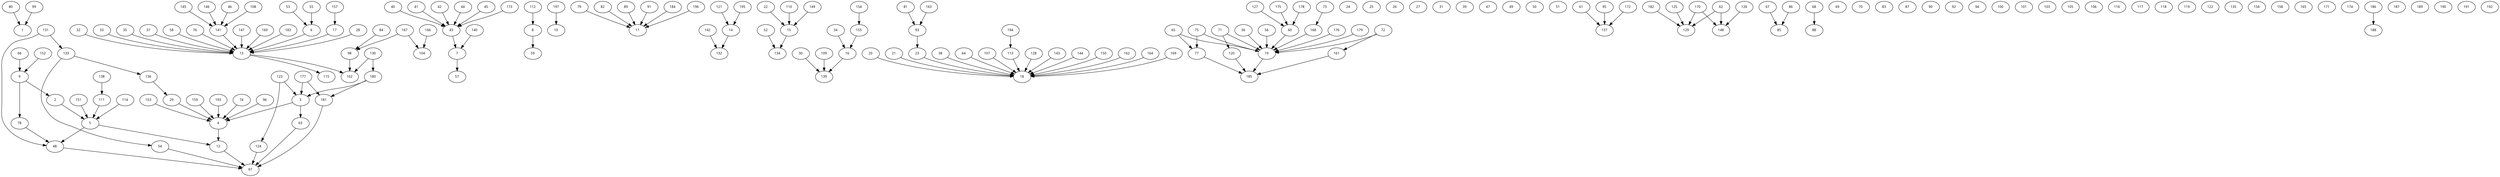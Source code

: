 digraph G {

    graph [fontsize=10 fontname="Verdana"];
    node [fontsize=10 fontname="Verdana"];
1;
2;
3;
4;
5;
6;
7;
8;
9;
10;
11;
12;
13;
14;
15;
16;
17;
18;
19;
20;
21;
22;
23;
24;
25;
26;
27;
28;
29;
30;
31;
32;
33;
34;
35;
36;
37;
38;
39;
40;
41;
42;
43;
44;
45;
46;
47;
48;
49;
50;
51;
52;
53;
54;
55;
56;
57;
58;
59;
60;
61;
62;
63;
64;
65;
66;
67;
68;
69;
70;
71;
72;
73;
74;
75;
76;
77;
78;
79;
80;
81;
82;
83;
84;
85;
86;
87;
88;
89;
90;
91;
92;
93;
94;
95;
96;
97;
98;
99;
100;
101;
102;
103;
104;
105;
106;
107;
108;
109;
110;
111;
112;
113;
114;
115;
116;
117;
118;
119;
120;
121;
122;
123;
124;
125;
126;
127;
128;
129;
130;
131;
132;
133;
134;
135;
136;
137;
138;
139;
140;
141;
142;
143;
144;
145;
146;
147;
148;
149;
150;
151;
152;
153;
154;
155;
156;
157;
158;
159;
160;
161;
162;
163;
164;
165;
166;
167;
168;
169;
170;
171;
172;
173;
174;
175;
176;
177;
178;
179;
180;
181;
182;
183;
184;
185;
186;
187;
188;
189;
190;
191;
192;
193;
194;
195;
196;
197;
2 -> 5;
3 -> 4;
3 -> 63;
4 -> 12;
5 -> 12;
5 -> 48;
6 -> 13;
7 -> 57;
8 -> 59;
9 -> 2;
9 -> 78;
12 -> 97;
13 -> 102;
13 -> 115;
14 -> 132;
15 -> 134;
16 -> 139;
17 -> 13;
19 -> 185;
20 -> 18;
21 -> 18;
22 -> 15;
23 -> 18;
28 -> 13;
29 -> 4;
30 -> 139;
32 -> 13;
33 -> 13;
34 -> 16;
35 -> 13;
36 -> 19;
37 -> 13;
38 -> 18;
40 -> 43;
41 -> 43;
42 -> 43;
43 -> 7;
44 -> 43;
45 -> 43;
46 -> 141;
48 -> 97;
52 -> 134;
53 -> 6;
54 -> 97;
55 -> 6;
56 -> 19;
58 -> 13;
60 -> 19;
61 -> 137;
62 -> 129;
62 -> 148;
63 -> 97;
64 -> 18;
65 -> 19;
65 -> 77;
66 -> 9;
67 -> 85;
68 -> 88;
71 -> 19;
71 -> 120;
72 -> 19;
72 -> 161;
73 -> 168;
74 -> 4;
75 -> 19;
75 -> 77;
76 -> 13;
77 -> 185;
78 -> 48;
79 -> 11;
80 -> 1;
81 -> 93;
82 -> 11;
84 -> 98;
86 -> 85;
89 -> 11;
91 -> 11;
93 -> 23;
95 -> 137;
96 -> 4;
98 -> 102;
99 -> 1;
107 -> 18;
108 -> 141;
109 -> 139;
110 -> 15;
111 -> 5;
112 -> 8;
113 -> 18;
114 -> 5;
120 -> 185;
121 -> 14;
123 -> 3;
123 -> 124;
124 -> 97;
125 -> 129;
126 -> 148;
127 -> 60;
128 -> 18;
130 -> 102;
130 -> 180;
131 -> 48;
131 -> 133;
133 -> 54;
133 -> 136;
136 -> 29;
138 -> 111;
140 -> 7;
141 -> 13;
142 -> 132;
143 -> 18;
144 -> 18;
145 -> 141;
146 -> 141;
147 -> 13;
149 -> 15;
150 -> 18;
151 -> 5;
152 -> 9;
153 -> 4;
154 -> 155;
155 -> 16;
157 -> 17;
159 -> 4;
160 -> 13;
161 -> 185;
162 -> 18;
163 -> 93;
164 -> 18;
166 -> 104;
167 -> 98;
167 -> 104;
168 -> 19;
169 -> 18;
170 -> 129;
170 -> 148;
172 -> 137;
173 -> 43;
175 -> 60;
176 -> 19;
177 -> 3;
177 -> 181;
178 -> 60;
179 -> 19;
180 -> 3;
180 -> 181;
181 -> 97;
182 -> 129;
183 -> 13;
184 -> 11;
186 -> 188;
193 -> 4;
194 -> 113;
195 -> 14;
196 -> 11;
197 -> 10;
}
